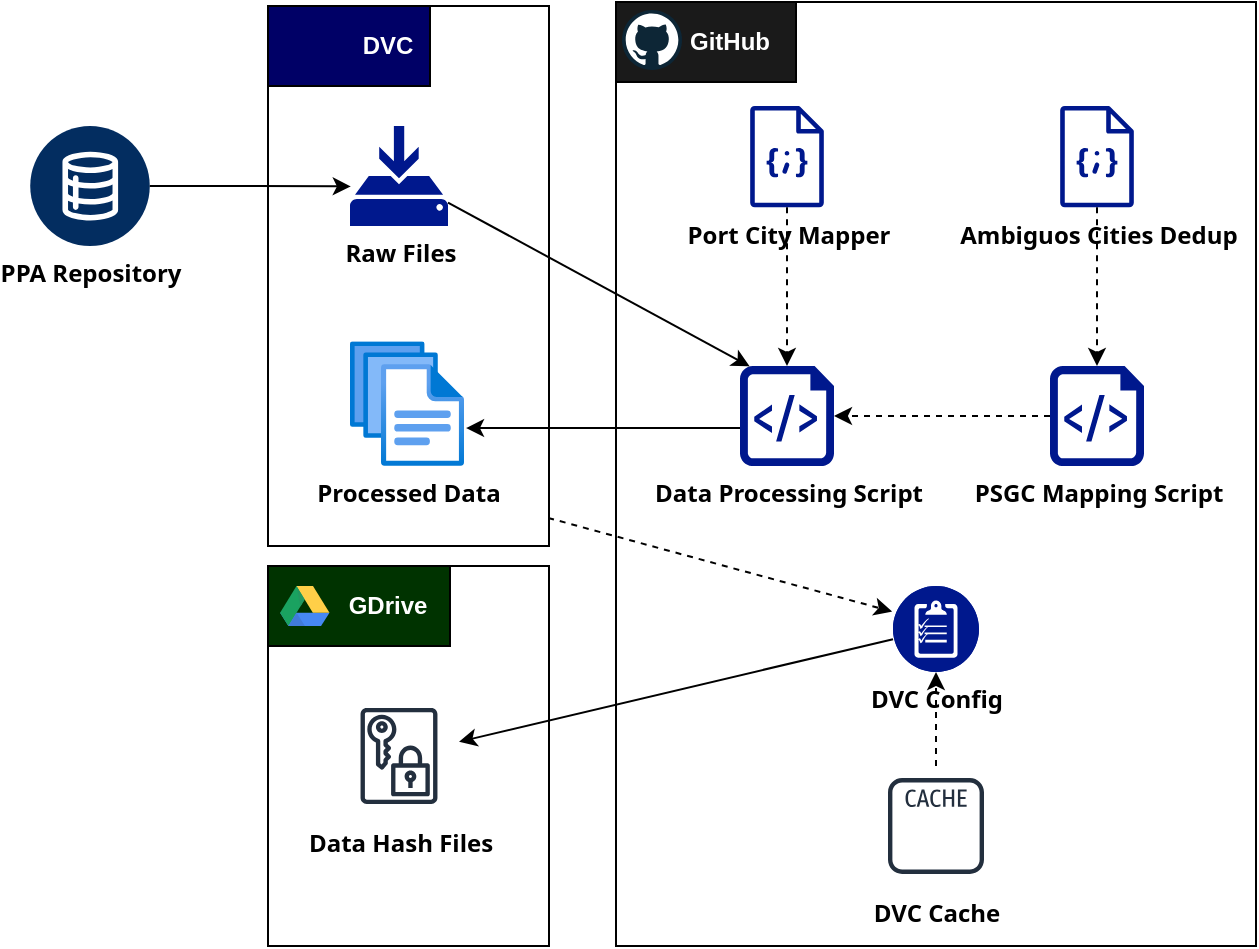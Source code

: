 <mxfile version="24.5.4" type="device">
  <diagram name="Page-1" id="2VLFdgkySJc986iEVBLf">
    <mxGraphModel dx="875" dy="464" grid="1" gridSize="10" guides="1" tooltips="1" connect="1" arrows="1" fold="1" page="1" pageScale="1" pageWidth="850" pageHeight="1100" math="0" shadow="0">
      <root>
        <mxCell id="0" />
        <mxCell id="1" parent="0" />
        <mxCell id="GYO3o_3RGIEp0vpGIqhG-18" value="" style="rounded=0;whiteSpace=wrap;html=1;fillColor=none;" vertex="1" parent="1">
          <mxGeometry x="393" y="58" width="320" height="472" as="geometry" />
        </mxCell>
        <mxCell id="GYO3o_3RGIEp0vpGIqhG-38" value="" style="rounded=0;whiteSpace=wrap;html=1;fillColor=none;" vertex="1" parent="1">
          <mxGeometry x="219" y="340" width="140.5" height="190" as="geometry" />
        </mxCell>
        <mxCell id="GYO3o_3RGIEp0vpGIqhG-35" value="" style="rounded=0;whiteSpace=wrap;html=1;fillColor=#003300;" vertex="1" parent="1">
          <mxGeometry x="219" y="340" width="91" height="40" as="geometry" />
        </mxCell>
        <mxCell id="GYO3o_3RGIEp0vpGIqhG-23" value="" style="rounded=0;whiteSpace=wrap;html=1;fillColor=none;" vertex="1" parent="1">
          <mxGeometry x="219" y="60" width="140.5" height="270" as="geometry" />
        </mxCell>
        <mxCell id="GYO3o_3RGIEp0vpGIqhG-26" value="" style="rounded=0;whiteSpace=wrap;html=1;fillColor=#000066;" vertex="1" parent="1">
          <mxGeometry x="219" y="60" width="81" height="40" as="geometry" />
        </mxCell>
        <mxCell id="GYO3o_3RGIEp0vpGIqhG-21" value="" style="rounded=0;whiteSpace=wrap;html=1;fillColor=#1A1A1A;" vertex="1" parent="1">
          <mxGeometry x="393" y="58" width="90" height="40" as="geometry" />
        </mxCell>
        <mxCell id="GYO3o_3RGIEp0vpGIqhG-1" value="PPA Repository" style="verticalLabelPosition=bottom;aspect=fixed;html=1;shape=mxgraph.salesforce.data2;shadow=0;dashed=0;sketch=0;pointerEvents=1;align=center;verticalAlign=top;fontFamily=Segoe UI;fontSize=12;fontColor=default;fontStyle=1;fillColor=#00188D;" vertex="1" parent="1">
          <mxGeometry x="100" y="120" width="60" height="60" as="geometry" />
        </mxCell>
        <mxCell id="GYO3o_3RGIEp0vpGIqhG-2" value="Raw Files" style="sketch=0;aspect=fixed;pointerEvents=1;shadow=0;dashed=0;html=1;strokeColor=none;labelPosition=center;verticalLabelPosition=bottom;verticalAlign=top;align=center;fillColor=#00188D;shape=mxgraph.mscae.enterprise.backup_local;fontFamily=Segoe UI;fontStyle=1" vertex="1" parent="1">
          <mxGeometry x="260" y="120" width="49" height="50" as="geometry" />
        </mxCell>
        <mxCell id="GYO3o_3RGIEp0vpGIqhG-3" style="edgeStyle=orthogonalEdgeStyle;rounded=0;orthogonalLoop=1;jettySize=auto;html=1;entryX=0.008;entryY=0.604;entryDx=0;entryDy=0;entryPerimeter=0;" edge="1" parent="1" source="GYO3o_3RGIEp0vpGIqhG-1" target="GYO3o_3RGIEp0vpGIqhG-2">
          <mxGeometry relative="1" as="geometry" />
        </mxCell>
        <mxCell id="GYO3o_3RGIEp0vpGIqhG-7" value="Data Processing Script" style="sketch=0;aspect=fixed;pointerEvents=1;shadow=0;dashed=0;html=1;strokeColor=none;labelPosition=center;verticalLabelPosition=bottom;verticalAlign=top;align=center;fillColor=#00188D;shape=mxgraph.azure.script_file;fontFamily=Segoe UI;fontSize=12;fontColor=default;fontStyle=1;" vertex="1" parent="1">
          <mxGeometry x="455" y="240" width="47" height="50" as="geometry" />
        </mxCell>
        <mxCell id="GYO3o_3RGIEp0vpGIqhG-8" style="rounded=0;orthogonalLoop=1;jettySize=auto;html=1;entryX=0.209;entryY=0.386;entryDx=0;entryDy=0;entryPerimeter=0;" edge="1" parent="1" source="GYO3o_3RGIEp0vpGIqhG-2" target="GYO3o_3RGIEp0vpGIqhG-18">
          <mxGeometry relative="1" as="geometry">
            <mxPoint x="455" y="260" as="targetPoint" />
          </mxGeometry>
        </mxCell>
        <mxCell id="GYO3o_3RGIEp0vpGIqhG-9" value="Port City Mapper&lt;div&gt;&lt;br&gt;&lt;/div&gt;" style="sketch=0;outlineConnect=0;fontColor=default;gradientColor=none;fillColor=#00188D;strokeColor=none;dashed=0;verticalLabelPosition=bottom;verticalAlign=top;align=center;html=1;fontSize=12;fontStyle=1;aspect=fixed;pointerEvents=1;shape=mxgraph.aws4.json_script;shadow=0;fontFamily=Segoe UI;" vertex="1" parent="1">
          <mxGeometry x="460" y="110" width="37" height="50.63" as="geometry" />
        </mxCell>
        <mxCell id="GYO3o_3RGIEp0vpGIqhG-10" style="edgeStyle=orthogonalEdgeStyle;rounded=0;orthogonalLoop=1;jettySize=auto;html=1;entryX=0.5;entryY=0;entryDx=0;entryDy=0;entryPerimeter=0;dashed=1;" edge="1" parent="1" source="GYO3o_3RGIEp0vpGIqhG-9" target="GYO3o_3RGIEp0vpGIqhG-7">
          <mxGeometry relative="1" as="geometry" />
        </mxCell>
        <mxCell id="GYO3o_3RGIEp0vpGIqhG-11" value="Processed Data" style="image;aspect=fixed;html=1;points=[];align=center;fontSize=12;image=img/lib/azure2/general/Files.svg;fontStyle=1;shadow=0;dashed=0;sketch=0;pointerEvents=1;verticalAlign=top;fontFamily=Segoe UI;fontColor=default;fillColor=#00188D;" vertex="1" parent="1">
          <mxGeometry x="260" y="227.66" width="57" height="62.34" as="geometry" />
        </mxCell>
        <mxCell id="GYO3o_3RGIEp0vpGIqhG-12" value="PSGC Mapping Script" style="sketch=0;aspect=fixed;pointerEvents=1;shadow=0;dashed=0;html=1;strokeColor=none;labelPosition=center;verticalLabelPosition=bottom;verticalAlign=top;align=center;fillColor=#00188D;shape=mxgraph.azure.script_file;fontFamily=Segoe UI;fontSize=12;fontColor=default;fontStyle=1;" vertex="1" parent="1">
          <mxGeometry x="610" y="240" width="47" height="50" as="geometry" />
        </mxCell>
        <mxCell id="GYO3o_3RGIEp0vpGIqhG-14" value="&lt;div&gt;Ambiguos Cities Dedup&lt;/div&gt;" style="sketch=0;outlineConnect=0;fontColor=default;gradientColor=none;fillColor=#00188D;strokeColor=none;dashed=0;verticalLabelPosition=bottom;verticalAlign=top;align=center;html=1;fontSize=12;fontStyle=1;aspect=fixed;pointerEvents=1;shape=mxgraph.aws4.json_script;shadow=0;fontFamily=Segoe UI;" vertex="1" parent="1">
          <mxGeometry x="615" y="110" width="37" height="50.63" as="geometry" />
        </mxCell>
        <mxCell id="GYO3o_3RGIEp0vpGIqhG-15" style="edgeStyle=orthogonalEdgeStyle;rounded=0;orthogonalLoop=1;jettySize=auto;html=1;entryX=0.5;entryY=0;entryDx=0;entryDy=0;entryPerimeter=0;dashed=1;" edge="1" parent="1" source="GYO3o_3RGIEp0vpGIqhG-14" target="GYO3o_3RGIEp0vpGIqhG-12">
          <mxGeometry relative="1" as="geometry" />
        </mxCell>
        <mxCell id="GYO3o_3RGIEp0vpGIqhG-16" style="edgeStyle=orthogonalEdgeStyle;rounded=0;orthogonalLoop=1;jettySize=auto;html=1;entryX=1.018;entryY=0.696;entryDx=0;entryDy=0;entryPerimeter=0;" edge="1" parent="1" source="GYO3o_3RGIEp0vpGIqhG-7" target="GYO3o_3RGIEp0vpGIqhG-11">
          <mxGeometry relative="1" as="geometry">
            <Array as="points">
              <mxPoint x="420" y="271" />
              <mxPoint x="420" y="271" />
            </Array>
          </mxGeometry>
        </mxCell>
        <mxCell id="GYO3o_3RGIEp0vpGIqhG-17" style="edgeStyle=orthogonalEdgeStyle;rounded=0;orthogonalLoop=1;jettySize=auto;html=1;entryX=1;entryY=0.5;entryDx=0;entryDy=0;entryPerimeter=0;dashed=1;" edge="1" parent="1" source="GYO3o_3RGIEp0vpGIqhG-12" target="GYO3o_3RGIEp0vpGIqhG-7">
          <mxGeometry relative="1" as="geometry" />
        </mxCell>
        <mxCell id="GYO3o_3RGIEp0vpGIqhG-19" value="" style="dashed=0;outlineConnect=0;html=1;align=center;labelPosition=center;verticalLabelPosition=bottom;verticalAlign=top;shape=mxgraph.weblogos.github" vertex="1" parent="1">
          <mxGeometry x="396" y="62" width="30" height="30" as="geometry" />
        </mxCell>
        <mxCell id="GYO3o_3RGIEp0vpGIqhG-20" value="&lt;b&gt;GitHub&lt;/b&gt;" style="text;html=1;align=center;verticalAlign=middle;whiteSpace=wrap;rounded=0;fontColor=#FFFFFF;" vertex="1" parent="1">
          <mxGeometry x="420" y="63" width="60" height="30" as="geometry" />
        </mxCell>
        <mxCell id="GYO3o_3RGIEp0vpGIqhG-22" value="" style="shape=image;verticalLabelPosition=bottom;labelBackgroundColor=default;verticalAlign=top;aspect=fixed;imageAspect=0;image=https://static-00.iconduck.com/assets.00/file-type-dvc-icon-512x293-js3het8o.png;" vertex="1" parent="1">
          <mxGeometry x="225.05" y="70.0" width="34.95" height="20" as="geometry" />
        </mxCell>
        <mxCell id="GYO3o_3RGIEp0vpGIqhG-27" value="&lt;b&gt;DVC&lt;/b&gt;" style="text;html=1;align=center;verticalAlign=middle;whiteSpace=wrap;rounded=0;fontColor=#FFFFFF;" vertex="1" parent="1">
          <mxGeometry x="249" y="65" width="60" height="30" as="geometry" />
        </mxCell>
        <mxCell id="GYO3o_3RGIEp0vpGIqhG-29" value="" style="dashed=0;outlineConnect=0;html=1;align=center;labelPosition=center;verticalLabelPosition=bottom;verticalAlign=top;shape=mxgraph.weblogos.google_drive" vertex="1" parent="1">
          <mxGeometry x="225.05" y="350" width="24.7" height="20" as="geometry" />
        </mxCell>
        <mxCell id="GYO3o_3RGIEp0vpGIqhG-40" style="rounded=0;orthogonalLoop=1;jettySize=auto;html=1;" edge="1" parent="1" source="GYO3o_3RGIEp0vpGIqhG-30" target="GYO3o_3RGIEp0vpGIqhG-39">
          <mxGeometry relative="1" as="geometry" />
        </mxCell>
        <mxCell id="GYO3o_3RGIEp0vpGIqhG-30" value="DVC Config" style="fillColor=#00188D;verticalLabelPosition=bottom;sketch=0;html=1;strokeColor=#ffffff;verticalAlign=top;align=center;points=[[0.145,0.145,0],[0.5,0,0],[0.855,0.145,0],[1,0.5,0],[0.855,0.855,0],[0.5,1,0],[0.145,0.855,0],[0,0.5,0]];pointerEvents=1;shape=mxgraph.cisco_safe.compositeIcon;bgIcon=ellipse;resIcon=mxgraph.cisco_safe.capability.policy_configuration;shadow=0;dashed=0;fontFamily=Segoe UI;fontSize=12;fontColor=default;fontStyle=1;" vertex="1" parent="1">
          <mxGeometry x="531.5" y="350" width="43" height="43" as="geometry" />
        </mxCell>
        <mxCell id="GYO3o_3RGIEp0vpGIqhG-31" value="" style="shape=image;verticalLabelPosition=bottom;labelBackgroundColor=default;verticalAlign=top;aspect=fixed;imageAspect=0;image=https://static-00.iconduck.com/assets.00/file-type-dvc-icon-512x293-js3het8o.png;" vertex="1" parent="1">
          <mxGeometry x="535.52" y="330" width="34.95" height="20" as="geometry" />
        </mxCell>
        <mxCell id="GYO3o_3RGIEp0vpGIqhG-32" style="rounded=0;orthogonalLoop=1;jettySize=auto;html=1;entryX=-0.01;entryY=0.297;entryDx=0;entryDy=0;entryPerimeter=0;exitX=0.997;exitY=0.948;exitDx=0;exitDy=0;exitPerimeter=0;dashed=1;" edge="1" parent="1" source="GYO3o_3RGIEp0vpGIqhG-23" target="GYO3o_3RGIEp0vpGIqhG-30">
          <mxGeometry relative="1" as="geometry" />
        </mxCell>
        <mxCell id="GYO3o_3RGIEp0vpGIqhG-33" value="DVC Cache" style="sketch=0;outlineConnect=0;fontColor=default;gradientColor=none;strokeColor=#232F3E;fillColor=none;dashed=0;verticalLabelPosition=bottom;verticalAlign=top;align=center;html=1;fontSize=12;fontStyle=1;aspect=fixed;shape=mxgraph.aws4.resourceIcon;resIcon=mxgraph.aws4.cache_node;shadow=0;pointerEvents=1;fontFamily=Segoe UI;" vertex="1" parent="1">
          <mxGeometry x="523" y="440" width="60" height="60" as="geometry" />
        </mxCell>
        <mxCell id="GYO3o_3RGIEp0vpGIqhG-34" style="rounded=0;orthogonalLoop=1;jettySize=auto;html=1;entryX=0.5;entryY=1;entryDx=0;entryDy=0;entryPerimeter=0;dashed=1;" edge="1" parent="1" source="GYO3o_3RGIEp0vpGIqhG-33" target="GYO3o_3RGIEp0vpGIqhG-30">
          <mxGeometry relative="1" as="geometry" />
        </mxCell>
        <mxCell id="GYO3o_3RGIEp0vpGIqhG-37" value="&lt;b&gt;GDrive&lt;/b&gt;" style="text;html=1;align=center;verticalAlign=middle;whiteSpace=wrap;rounded=0;fontColor=#FFFFFF;" vertex="1" parent="1">
          <mxGeometry x="249" y="345" width="60" height="30" as="geometry" />
        </mxCell>
        <mxCell id="GYO3o_3RGIEp0vpGIqhG-39" value="Data Hash Files" style="sketch=0;outlineConnect=0;fontColor=default;gradientColor=none;strokeColor=#232F3E;fillColor=none;dashed=0;verticalLabelPosition=bottom;verticalAlign=top;align=center;html=1;fontSize=12;fontStyle=1;aspect=fixed;shape=mxgraph.aws4.resourceIcon;resIcon=mxgraph.aws4.data_encryption_key;shadow=0;pointerEvents=1;fontFamily=Segoe UI;" vertex="1" parent="1">
          <mxGeometry x="254.5" y="405" width="60" height="60" as="geometry" />
        </mxCell>
      </root>
    </mxGraphModel>
  </diagram>
</mxfile>
